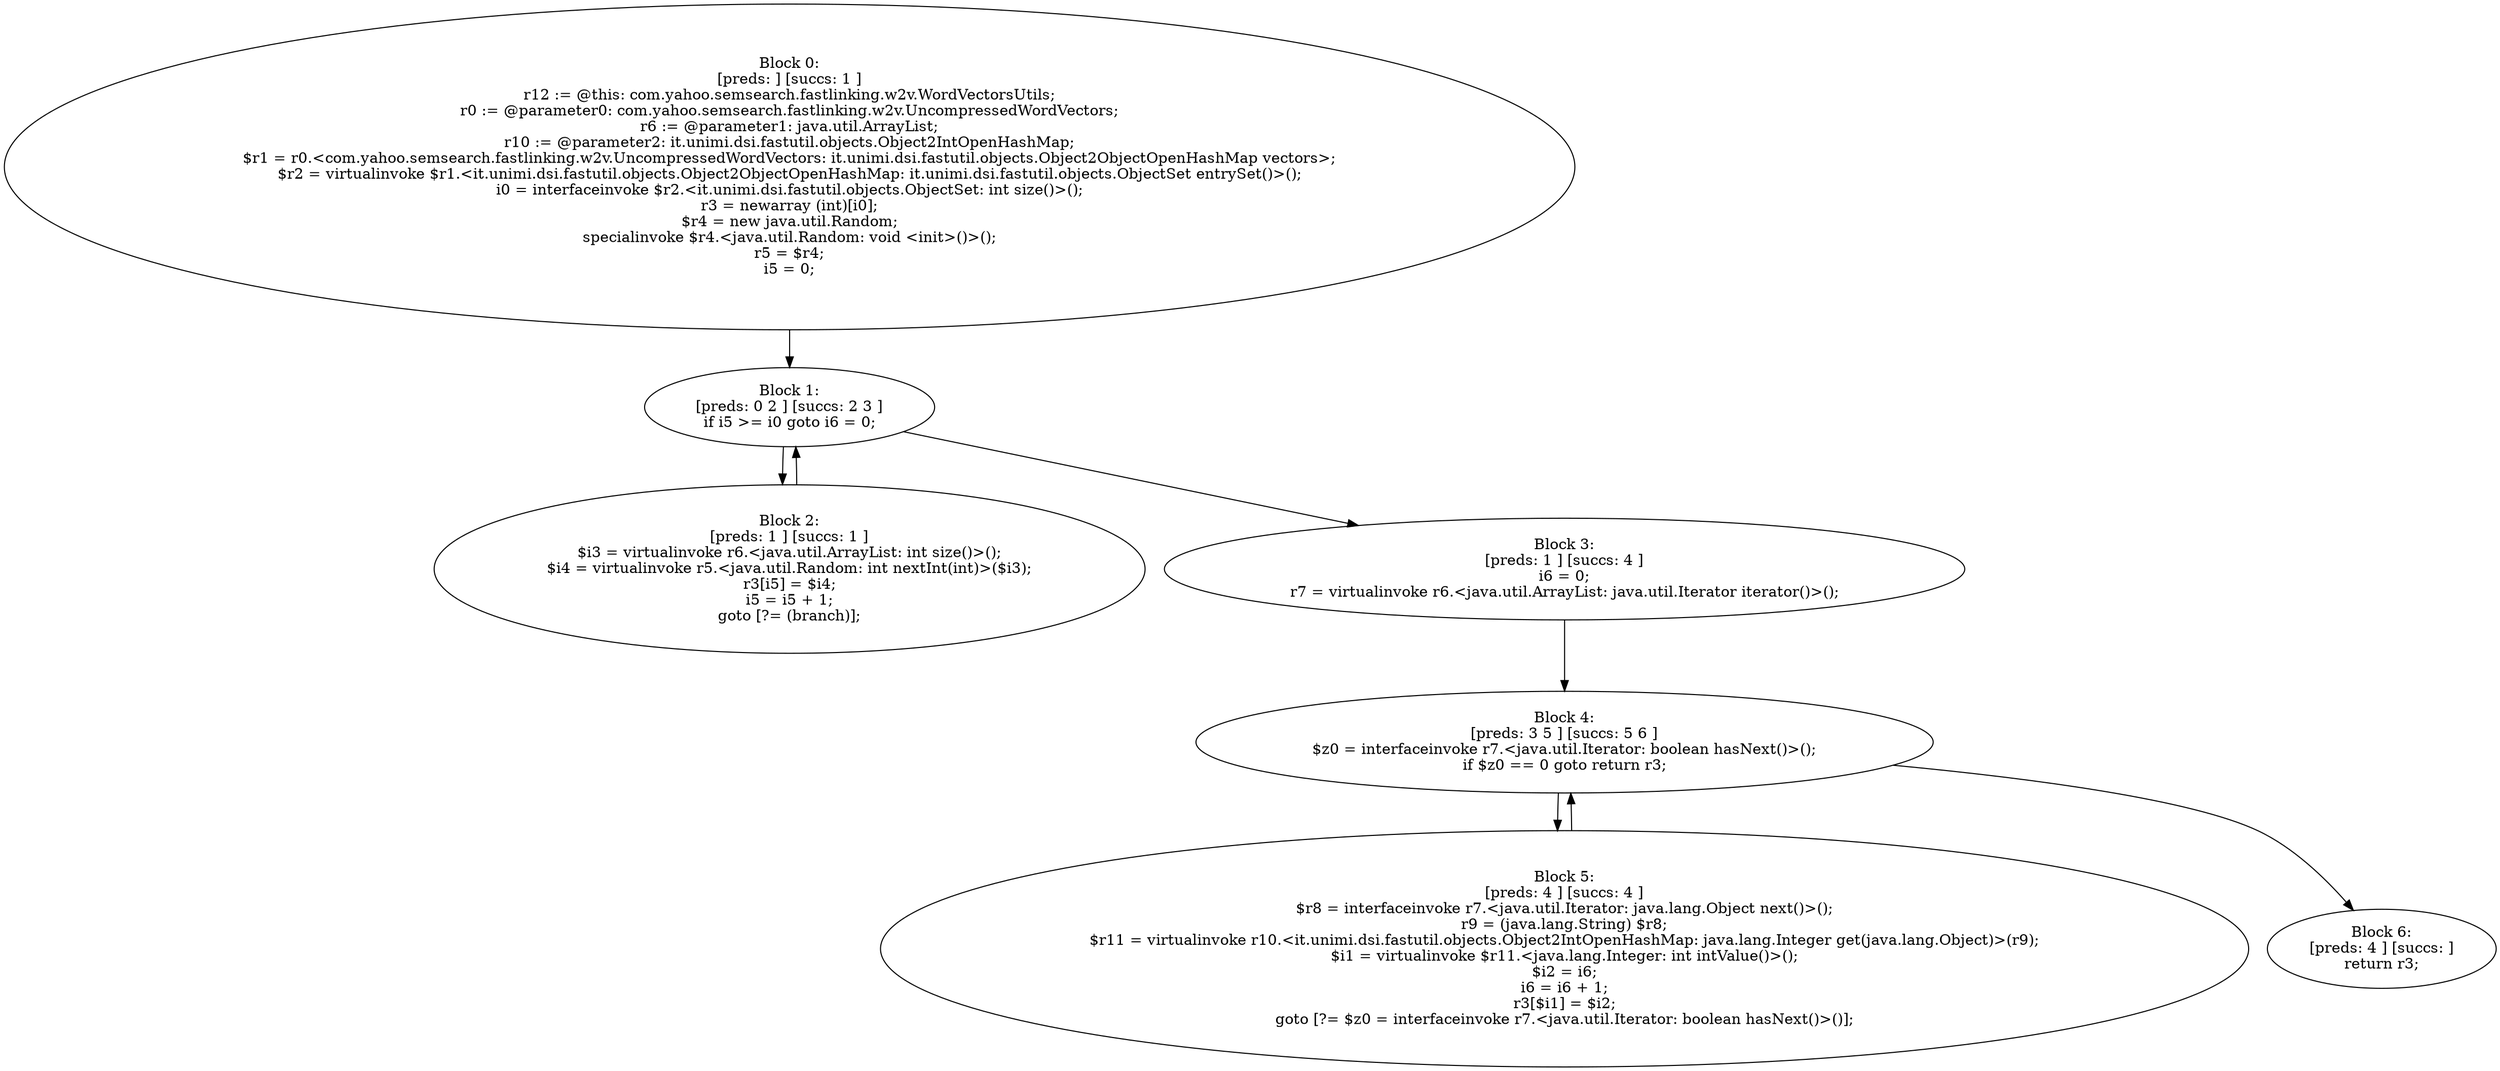 digraph "unitGraph" {
    "Block 0:
[preds: ] [succs: 1 ]
r12 := @this: com.yahoo.semsearch.fastlinking.w2v.WordVectorsUtils;
r0 := @parameter0: com.yahoo.semsearch.fastlinking.w2v.UncompressedWordVectors;
r6 := @parameter1: java.util.ArrayList;
r10 := @parameter2: it.unimi.dsi.fastutil.objects.Object2IntOpenHashMap;
$r1 = r0.<com.yahoo.semsearch.fastlinking.w2v.UncompressedWordVectors: it.unimi.dsi.fastutil.objects.Object2ObjectOpenHashMap vectors>;
$r2 = virtualinvoke $r1.<it.unimi.dsi.fastutil.objects.Object2ObjectOpenHashMap: it.unimi.dsi.fastutil.objects.ObjectSet entrySet()>();
i0 = interfaceinvoke $r2.<it.unimi.dsi.fastutil.objects.ObjectSet: int size()>();
r3 = newarray (int)[i0];
$r4 = new java.util.Random;
specialinvoke $r4.<java.util.Random: void <init>()>();
r5 = $r4;
i5 = 0;
"
    "Block 1:
[preds: 0 2 ] [succs: 2 3 ]
if i5 >= i0 goto i6 = 0;
"
    "Block 2:
[preds: 1 ] [succs: 1 ]
$i3 = virtualinvoke r6.<java.util.ArrayList: int size()>();
$i4 = virtualinvoke r5.<java.util.Random: int nextInt(int)>($i3);
r3[i5] = $i4;
i5 = i5 + 1;
goto [?= (branch)];
"
    "Block 3:
[preds: 1 ] [succs: 4 ]
i6 = 0;
r7 = virtualinvoke r6.<java.util.ArrayList: java.util.Iterator iterator()>();
"
    "Block 4:
[preds: 3 5 ] [succs: 5 6 ]
$z0 = interfaceinvoke r7.<java.util.Iterator: boolean hasNext()>();
if $z0 == 0 goto return r3;
"
    "Block 5:
[preds: 4 ] [succs: 4 ]
$r8 = interfaceinvoke r7.<java.util.Iterator: java.lang.Object next()>();
r9 = (java.lang.String) $r8;
$r11 = virtualinvoke r10.<it.unimi.dsi.fastutil.objects.Object2IntOpenHashMap: java.lang.Integer get(java.lang.Object)>(r9);
$i1 = virtualinvoke $r11.<java.lang.Integer: int intValue()>();
$i2 = i6;
i6 = i6 + 1;
r3[$i1] = $i2;
goto [?= $z0 = interfaceinvoke r7.<java.util.Iterator: boolean hasNext()>()];
"
    "Block 6:
[preds: 4 ] [succs: ]
return r3;
"
    "Block 0:
[preds: ] [succs: 1 ]
r12 := @this: com.yahoo.semsearch.fastlinking.w2v.WordVectorsUtils;
r0 := @parameter0: com.yahoo.semsearch.fastlinking.w2v.UncompressedWordVectors;
r6 := @parameter1: java.util.ArrayList;
r10 := @parameter2: it.unimi.dsi.fastutil.objects.Object2IntOpenHashMap;
$r1 = r0.<com.yahoo.semsearch.fastlinking.w2v.UncompressedWordVectors: it.unimi.dsi.fastutil.objects.Object2ObjectOpenHashMap vectors>;
$r2 = virtualinvoke $r1.<it.unimi.dsi.fastutil.objects.Object2ObjectOpenHashMap: it.unimi.dsi.fastutil.objects.ObjectSet entrySet()>();
i0 = interfaceinvoke $r2.<it.unimi.dsi.fastutil.objects.ObjectSet: int size()>();
r3 = newarray (int)[i0];
$r4 = new java.util.Random;
specialinvoke $r4.<java.util.Random: void <init>()>();
r5 = $r4;
i5 = 0;
"->"Block 1:
[preds: 0 2 ] [succs: 2 3 ]
if i5 >= i0 goto i6 = 0;
";
    "Block 1:
[preds: 0 2 ] [succs: 2 3 ]
if i5 >= i0 goto i6 = 0;
"->"Block 2:
[preds: 1 ] [succs: 1 ]
$i3 = virtualinvoke r6.<java.util.ArrayList: int size()>();
$i4 = virtualinvoke r5.<java.util.Random: int nextInt(int)>($i3);
r3[i5] = $i4;
i5 = i5 + 1;
goto [?= (branch)];
";
    "Block 1:
[preds: 0 2 ] [succs: 2 3 ]
if i5 >= i0 goto i6 = 0;
"->"Block 3:
[preds: 1 ] [succs: 4 ]
i6 = 0;
r7 = virtualinvoke r6.<java.util.ArrayList: java.util.Iterator iterator()>();
";
    "Block 2:
[preds: 1 ] [succs: 1 ]
$i3 = virtualinvoke r6.<java.util.ArrayList: int size()>();
$i4 = virtualinvoke r5.<java.util.Random: int nextInt(int)>($i3);
r3[i5] = $i4;
i5 = i5 + 1;
goto [?= (branch)];
"->"Block 1:
[preds: 0 2 ] [succs: 2 3 ]
if i5 >= i0 goto i6 = 0;
";
    "Block 3:
[preds: 1 ] [succs: 4 ]
i6 = 0;
r7 = virtualinvoke r6.<java.util.ArrayList: java.util.Iterator iterator()>();
"->"Block 4:
[preds: 3 5 ] [succs: 5 6 ]
$z0 = interfaceinvoke r7.<java.util.Iterator: boolean hasNext()>();
if $z0 == 0 goto return r3;
";
    "Block 4:
[preds: 3 5 ] [succs: 5 6 ]
$z0 = interfaceinvoke r7.<java.util.Iterator: boolean hasNext()>();
if $z0 == 0 goto return r3;
"->"Block 5:
[preds: 4 ] [succs: 4 ]
$r8 = interfaceinvoke r7.<java.util.Iterator: java.lang.Object next()>();
r9 = (java.lang.String) $r8;
$r11 = virtualinvoke r10.<it.unimi.dsi.fastutil.objects.Object2IntOpenHashMap: java.lang.Integer get(java.lang.Object)>(r9);
$i1 = virtualinvoke $r11.<java.lang.Integer: int intValue()>();
$i2 = i6;
i6 = i6 + 1;
r3[$i1] = $i2;
goto [?= $z0 = interfaceinvoke r7.<java.util.Iterator: boolean hasNext()>()];
";
    "Block 4:
[preds: 3 5 ] [succs: 5 6 ]
$z0 = interfaceinvoke r7.<java.util.Iterator: boolean hasNext()>();
if $z0 == 0 goto return r3;
"->"Block 6:
[preds: 4 ] [succs: ]
return r3;
";
    "Block 5:
[preds: 4 ] [succs: 4 ]
$r8 = interfaceinvoke r7.<java.util.Iterator: java.lang.Object next()>();
r9 = (java.lang.String) $r8;
$r11 = virtualinvoke r10.<it.unimi.dsi.fastutil.objects.Object2IntOpenHashMap: java.lang.Integer get(java.lang.Object)>(r9);
$i1 = virtualinvoke $r11.<java.lang.Integer: int intValue()>();
$i2 = i6;
i6 = i6 + 1;
r3[$i1] = $i2;
goto [?= $z0 = interfaceinvoke r7.<java.util.Iterator: boolean hasNext()>()];
"->"Block 4:
[preds: 3 5 ] [succs: 5 6 ]
$z0 = interfaceinvoke r7.<java.util.Iterator: boolean hasNext()>();
if $z0 == 0 goto return r3;
";
}
